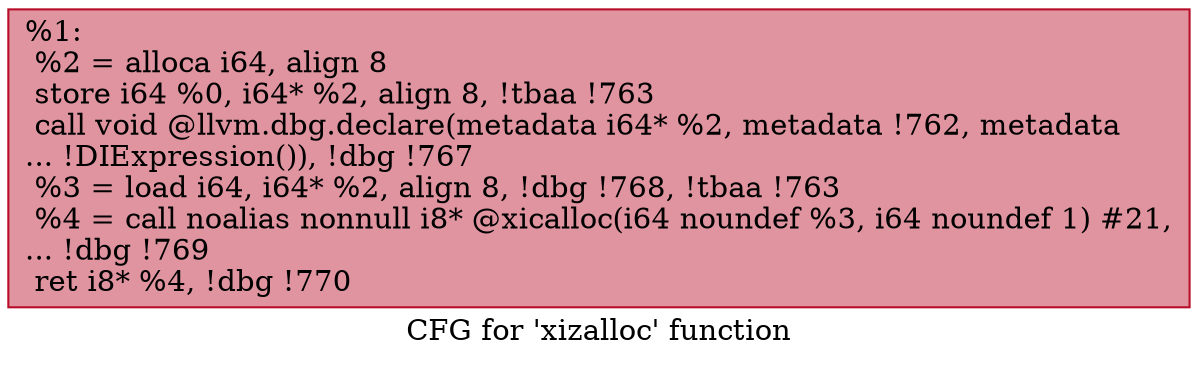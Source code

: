 digraph "CFG for 'xizalloc' function" {
	label="CFG for 'xizalloc' function";

	Node0x1268aa0 [shape=record,color="#b70d28ff", style=filled, fillcolor="#b70d2870",label="{%1:\l  %2 = alloca i64, align 8\l  store i64 %0, i64* %2, align 8, !tbaa !763\l  call void @llvm.dbg.declare(metadata i64* %2, metadata !762, metadata\l... !DIExpression()), !dbg !767\l  %3 = load i64, i64* %2, align 8, !dbg !768, !tbaa !763\l  %4 = call noalias nonnull i8* @xicalloc(i64 noundef %3, i64 noundef 1) #21,\l... !dbg !769\l  ret i8* %4, !dbg !770\l}"];
}
